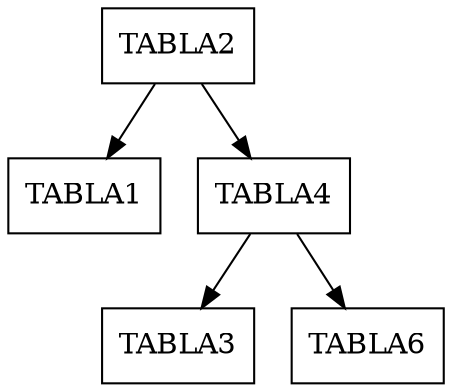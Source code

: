 digraph dibujo{
graph [ordering="out"];rankdir=TB;
node [shape = box];
NodoTABLA2 [label = "TABLA2"];
NodoTABLA1 [label = "TABLA1"];
NodoTABLA4 [label = "TABLA4"];
NodoTABLA3 [label = "TABLA3"];
NodoTABLA6 [label = "TABLA6"];
NodoTABLA2->NodoTABLA1;
NodoTABLA2->NodoTABLA4;
NodoTABLA4->NodoTABLA3;
NodoTABLA4->NodoTABLA6;
}